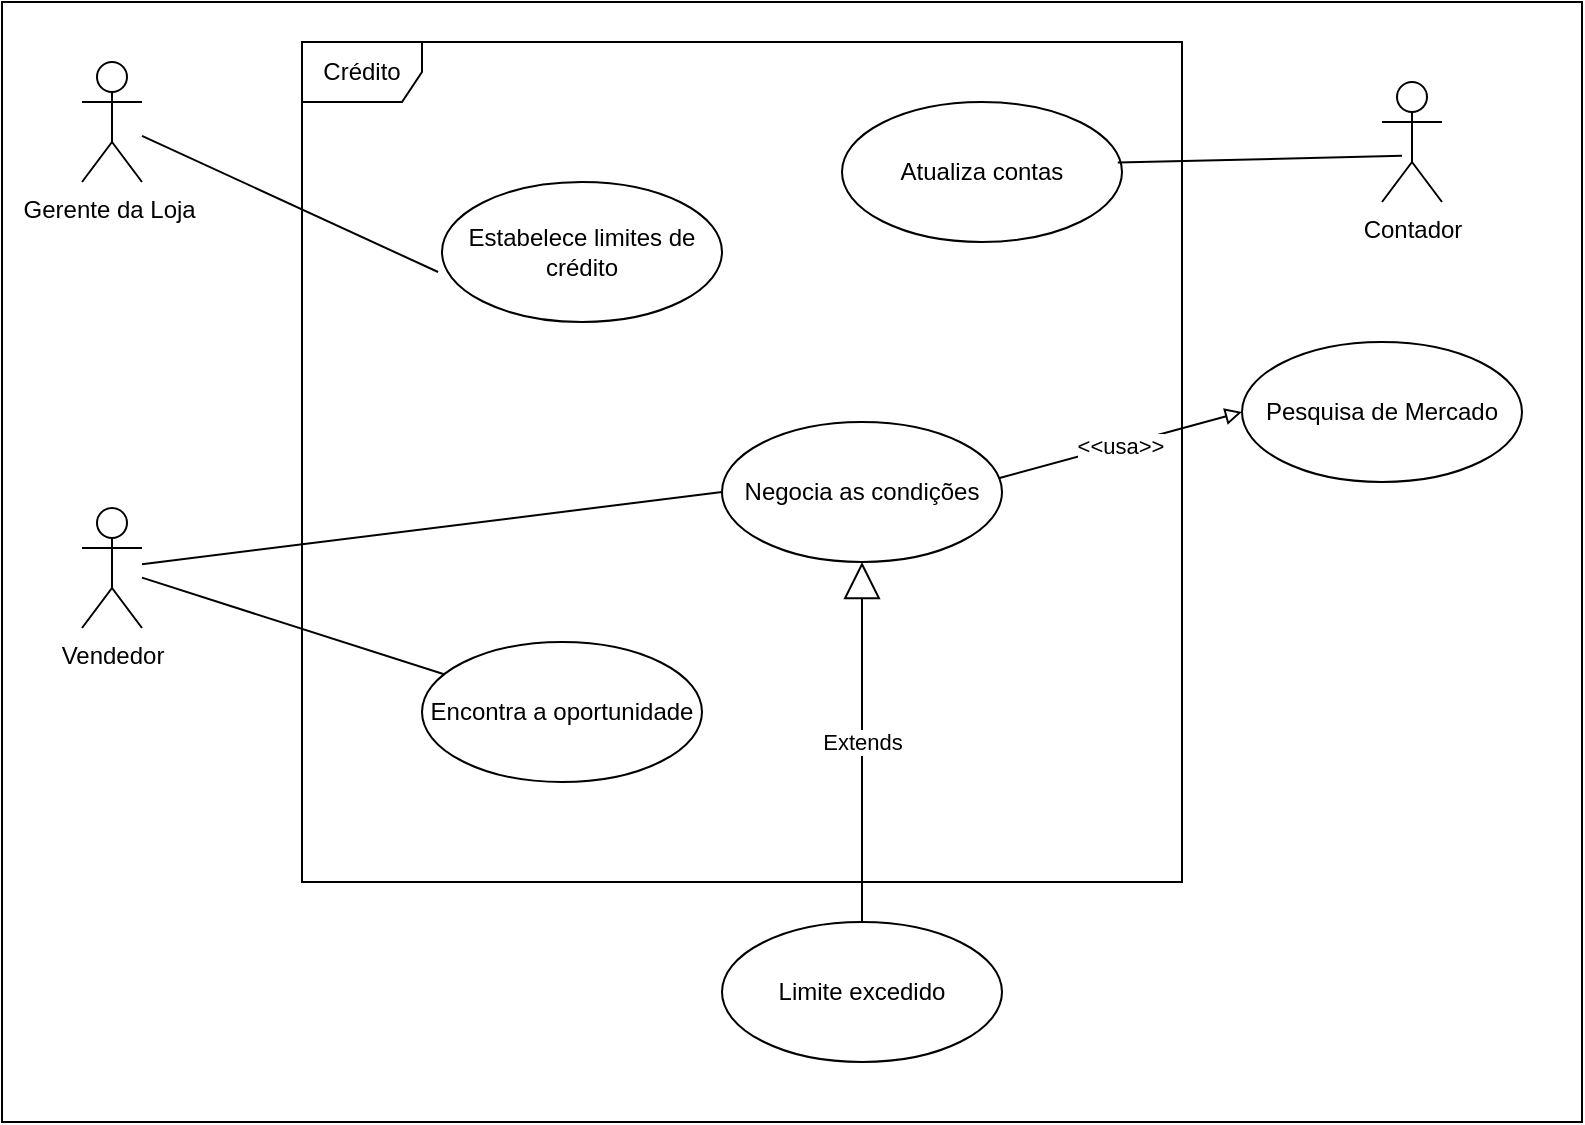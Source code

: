 <mxfile version="13.5.4" type="onedrive"><diagram name="Page-1" id="e7e014a7-5840-1c2e-5031-d8a46d1fe8dd"><mxGraphModel dx="1718" dy="693" grid="1" gridSize="10" guides="1" tooltips="1" connect="1" arrows="1" fold="1" page="1" pageScale="1" pageWidth="1169" pageHeight="826" background="#ffffff" math="0" shadow="0"><root><mxCell id="0"/><mxCell id="1" parent="0"/><mxCell id="HoNkJO1JPoXBn67jHRK7-69" value="" style="rounded=0;whiteSpace=wrap;html=1;" vertex="1" parent="1"><mxGeometry x="130" y="100" width="790" height="560" as="geometry"/></mxCell><mxCell id="HoNkJO1JPoXBn67jHRK7-46" style="rounded=0;orthogonalLoop=1;jettySize=auto;html=1;entryX=-0.014;entryY=0.643;entryDx=0;entryDy=0;entryPerimeter=0;endArrow=none;endFill=0;" edge="1" parent="1" source="HoNkJO1JPoXBn67jHRK7-41" target="HoNkJO1JPoXBn67jHRK7-42"><mxGeometry relative="1" as="geometry"/></mxCell><mxCell id="HoNkJO1JPoXBn67jHRK7-41" value="Gerente da Loja&amp;nbsp;&lt;br&gt;" style="shape=umlActor;verticalLabelPosition=bottom;verticalAlign=top;html=1;" vertex="1" parent="1"><mxGeometry x="170" y="130" width="30" height="60" as="geometry"/></mxCell><mxCell id="HoNkJO1JPoXBn67jHRK7-42" value="Estabelece limites de crédito" style="ellipse;whiteSpace=wrap;html=1;" vertex="1" parent="1"><mxGeometry x="350" y="190" width="140" height="70" as="geometry"/></mxCell><mxCell id="HoNkJO1JPoXBn67jHRK7-43" value="Crédito" style="shape=umlFrame;whiteSpace=wrap;html=1;" vertex="1" parent="1"><mxGeometry x="280" y="120" width="440" height="420" as="geometry"/></mxCell><mxCell id="HoNkJO1JPoXBn67jHRK7-51" style="edgeStyle=none;rounded=0;orthogonalLoop=1;jettySize=auto;html=1;entryX=0;entryY=0.5;entryDx=0;entryDy=0;endArrow=none;endFill=0;" edge="1" parent="1" source="HoNkJO1JPoXBn67jHRK7-48" target="HoNkJO1JPoXBn67jHRK7-50"><mxGeometry relative="1" as="geometry"/></mxCell><mxCell id="HoNkJO1JPoXBn67jHRK7-52" style="edgeStyle=none;rounded=0;orthogonalLoop=1;jettySize=auto;html=1;endArrow=none;endFill=0;" edge="1" parent="1" source="HoNkJO1JPoXBn67jHRK7-48" target="HoNkJO1JPoXBn67jHRK7-49"><mxGeometry relative="1" as="geometry"/></mxCell><mxCell id="HoNkJO1JPoXBn67jHRK7-48" value="Vendedor&lt;br&gt;" style="shape=umlActor;verticalLabelPosition=bottom;verticalAlign=top;html=1;" vertex="1" parent="1"><mxGeometry x="170" y="353" width="30" height="60" as="geometry"/></mxCell><mxCell id="HoNkJO1JPoXBn67jHRK7-49" value="Encontra a oportunidade" style="ellipse;whiteSpace=wrap;html=1;" vertex="1" parent="1"><mxGeometry x="340" y="420" width="140" height="70" as="geometry"/></mxCell><mxCell id="HoNkJO1JPoXBn67jHRK7-50" value="Negocia as condições" style="ellipse;whiteSpace=wrap;html=1;" vertex="1" parent="1"><mxGeometry x="490" y="310" width="140" height="70" as="geometry"/></mxCell><mxCell id="HoNkJO1JPoXBn67jHRK7-53" value="Limite excedido" style="ellipse;whiteSpace=wrap;html=1;" vertex="1" parent="1"><mxGeometry x="490" y="560" width="140" height="70" as="geometry"/></mxCell><mxCell id="HoNkJO1JPoXBn67jHRK7-55" value="Extends" style="endArrow=block;endSize=16;endFill=0;html=1;exitX=0.5;exitY=0;exitDx=0;exitDy=0;" edge="1" parent="1" source="HoNkJO1JPoXBn67jHRK7-53" target="HoNkJO1JPoXBn67jHRK7-50"><mxGeometry width="160" relative="1" as="geometry"><mxPoint x="500" y="430" as="sourcePoint"/><mxPoint x="660" y="430" as="targetPoint"/></mxGeometry></mxCell><mxCell id="HoNkJO1JPoXBn67jHRK7-58" value="Pesquisa de Mercado" style="ellipse;whiteSpace=wrap;html=1;" vertex="1" parent="1"><mxGeometry x="750" y="270" width="140" height="70" as="geometry"/></mxCell><mxCell id="HoNkJO1JPoXBn67jHRK7-64" value="" style="endArrow=block;html=1;exitX=0.988;exitY=0.402;exitDx=0;exitDy=0;exitPerimeter=0;entryX=0;entryY=0.5;entryDx=0;entryDy=0;endFill=0;" edge="1" parent="1" source="HoNkJO1JPoXBn67jHRK7-50" target="HoNkJO1JPoXBn67jHRK7-58"><mxGeometry relative="1" as="geometry"><mxPoint x="860" y="400" as="sourcePoint"/><mxPoint x="960" y="400" as="targetPoint"/></mxGeometry></mxCell><mxCell id="HoNkJO1JPoXBn67jHRK7-65" value="&amp;lt;&amp;lt;usa&amp;gt;&amp;gt;" style="edgeLabel;resizable=0;html=1;align=center;verticalAlign=middle;" connectable="0" vertex="1" parent="HoNkJO1JPoXBn67jHRK7-64"><mxGeometry relative="1" as="geometry"/></mxCell><mxCell id="HoNkJO1JPoXBn67jHRK7-66" value="Atualiza contas" style="ellipse;whiteSpace=wrap;html=1;" vertex="1" parent="1"><mxGeometry x="550" y="150" width="140" height="70" as="geometry"/></mxCell><mxCell id="HoNkJO1JPoXBn67jHRK7-67" value="Contador" style="shape=umlActor;verticalLabelPosition=bottom;verticalAlign=top;html=1;" vertex="1" parent="1"><mxGeometry x="820" y="140" width="30" height="60" as="geometry"/></mxCell><mxCell id="HoNkJO1JPoXBn67jHRK7-68" style="rounded=0;orthogonalLoop=1;jettySize=auto;html=1;entryX=0.985;entryY=0.433;entryDx=0;entryDy=0;entryPerimeter=0;endArrow=none;endFill=0;exitX=0.333;exitY=0.615;exitDx=0;exitDy=0;exitPerimeter=0;" edge="1" parent="1" source="HoNkJO1JPoXBn67jHRK7-67" target="HoNkJO1JPoXBn67jHRK7-66"><mxGeometry relative="1" as="geometry"><mxPoint x="210" y="176.901" as="sourcePoint"/><mxPoint x="358.04" y="245.01" as="targetPoint"/></mxGeometry></mxCell></root></mxGraphModel></diagram></mxfile>